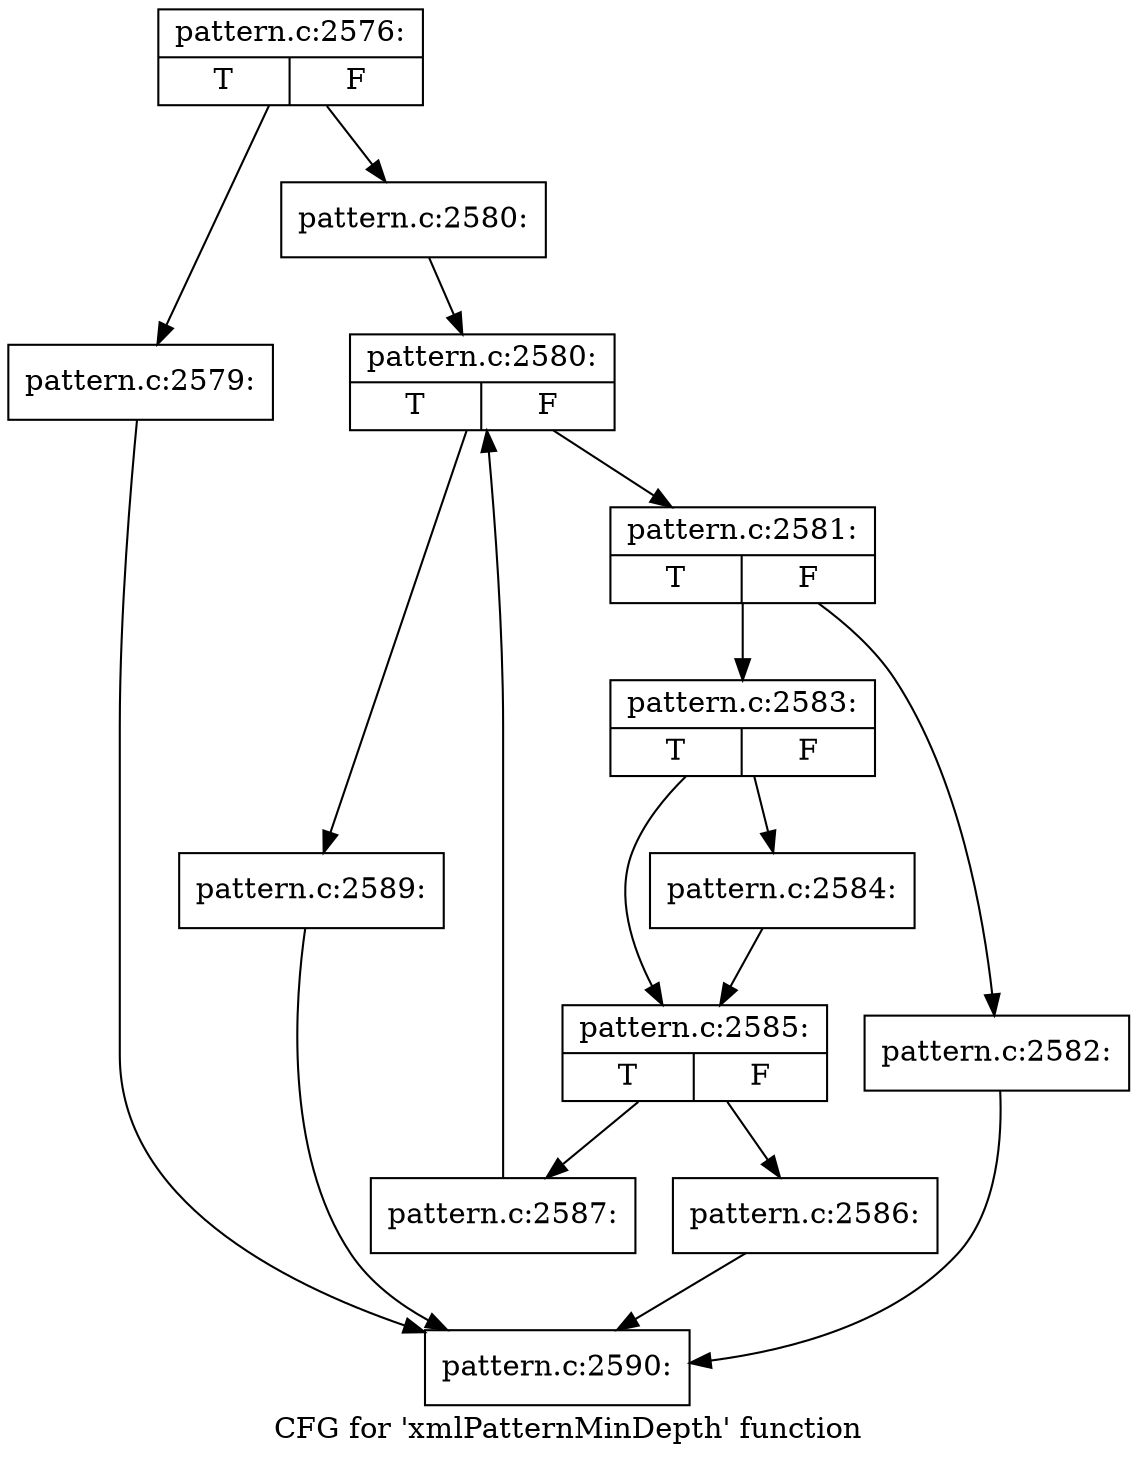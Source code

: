 digraph "CFG for 'xmlPatternMinDepth' function" {
	label="CFG for 'xmlPatternMinDepth' function";

	Node0x4654db0 [shape=record,label="{pattern.c:2576:|{<s0>T|<s1>F}}"];
	Node0x4654db0 -> Node0x464f5d0;
	Node0x4654db0 -> Node0x464f620;
	Node0x464f5d0 [shape=record,label="{pattern.c:2579:}"];
	Node0x464f5d0 -> Node0x46550e0;
	Node0x464f620 [shape=record,label="{pattern.c:2580:}"];
	Node0x464f620 -> Node0x4655ab0;
	Node0x4655ab0 [shape=record,label="{pattern.c:2580:|{<s0>T|<s1>F}}"];
	Node0x4655ab0 -> Node0x4655ea0;
	Node0x4655ab0 -> Node0x4655cd0;
	Node0x4655ea0 [shape=record,label="{pattern.c:2581:|{<s0>T|<s1>F}}"];
	Node0x4655ea0 -> Node0x4656060;
	Node0x4655ea0 -> Node0x46560b0;
	Node0x4656060 [shape=record,label="{pattern.c:2582:}"];
	Node0x4656060 -> Node0x46550e0;
	Node0x46560b0 [shape=record,label="{pattern.c:2583:|{<s0>T|<s1>F}}"];
	Node0x46560b0 -> Node0x4637a60;
	Node0x46560b0 -> Node0x4637ab0;
	Node0x4637a60 [shape=record,label="{pattern.c:2584:}"];
	Node0x4637a60 -> Node0x4637ab0;
	Node0x4637ab0 [shape=record,label="{pattern.c:2585:|{<s0>T|<s1>F}}"];
	Node0x4637ab0 -> Node0x46574e0;
	Node0x4637ab0 -> Node0x4657530;
	Node0x46574e0 [shape=record,label="{pattern.c:2586:}"];
	Node0x46574e0 -> Node0x46550e0;
	Node0x4657530 [shape=record,label="{pattern.c:2587:}"];
	Node0x4657530 -> Node0x4655ab0;
	Node0x4655cd0 [shape=record,label="{pattern.c:2589:}"];
	Node0x4655cd0 -> Node0x46550e0;
	Node0x46550e0 [shape=record,label="{pattern.c:2590:}"];
}
